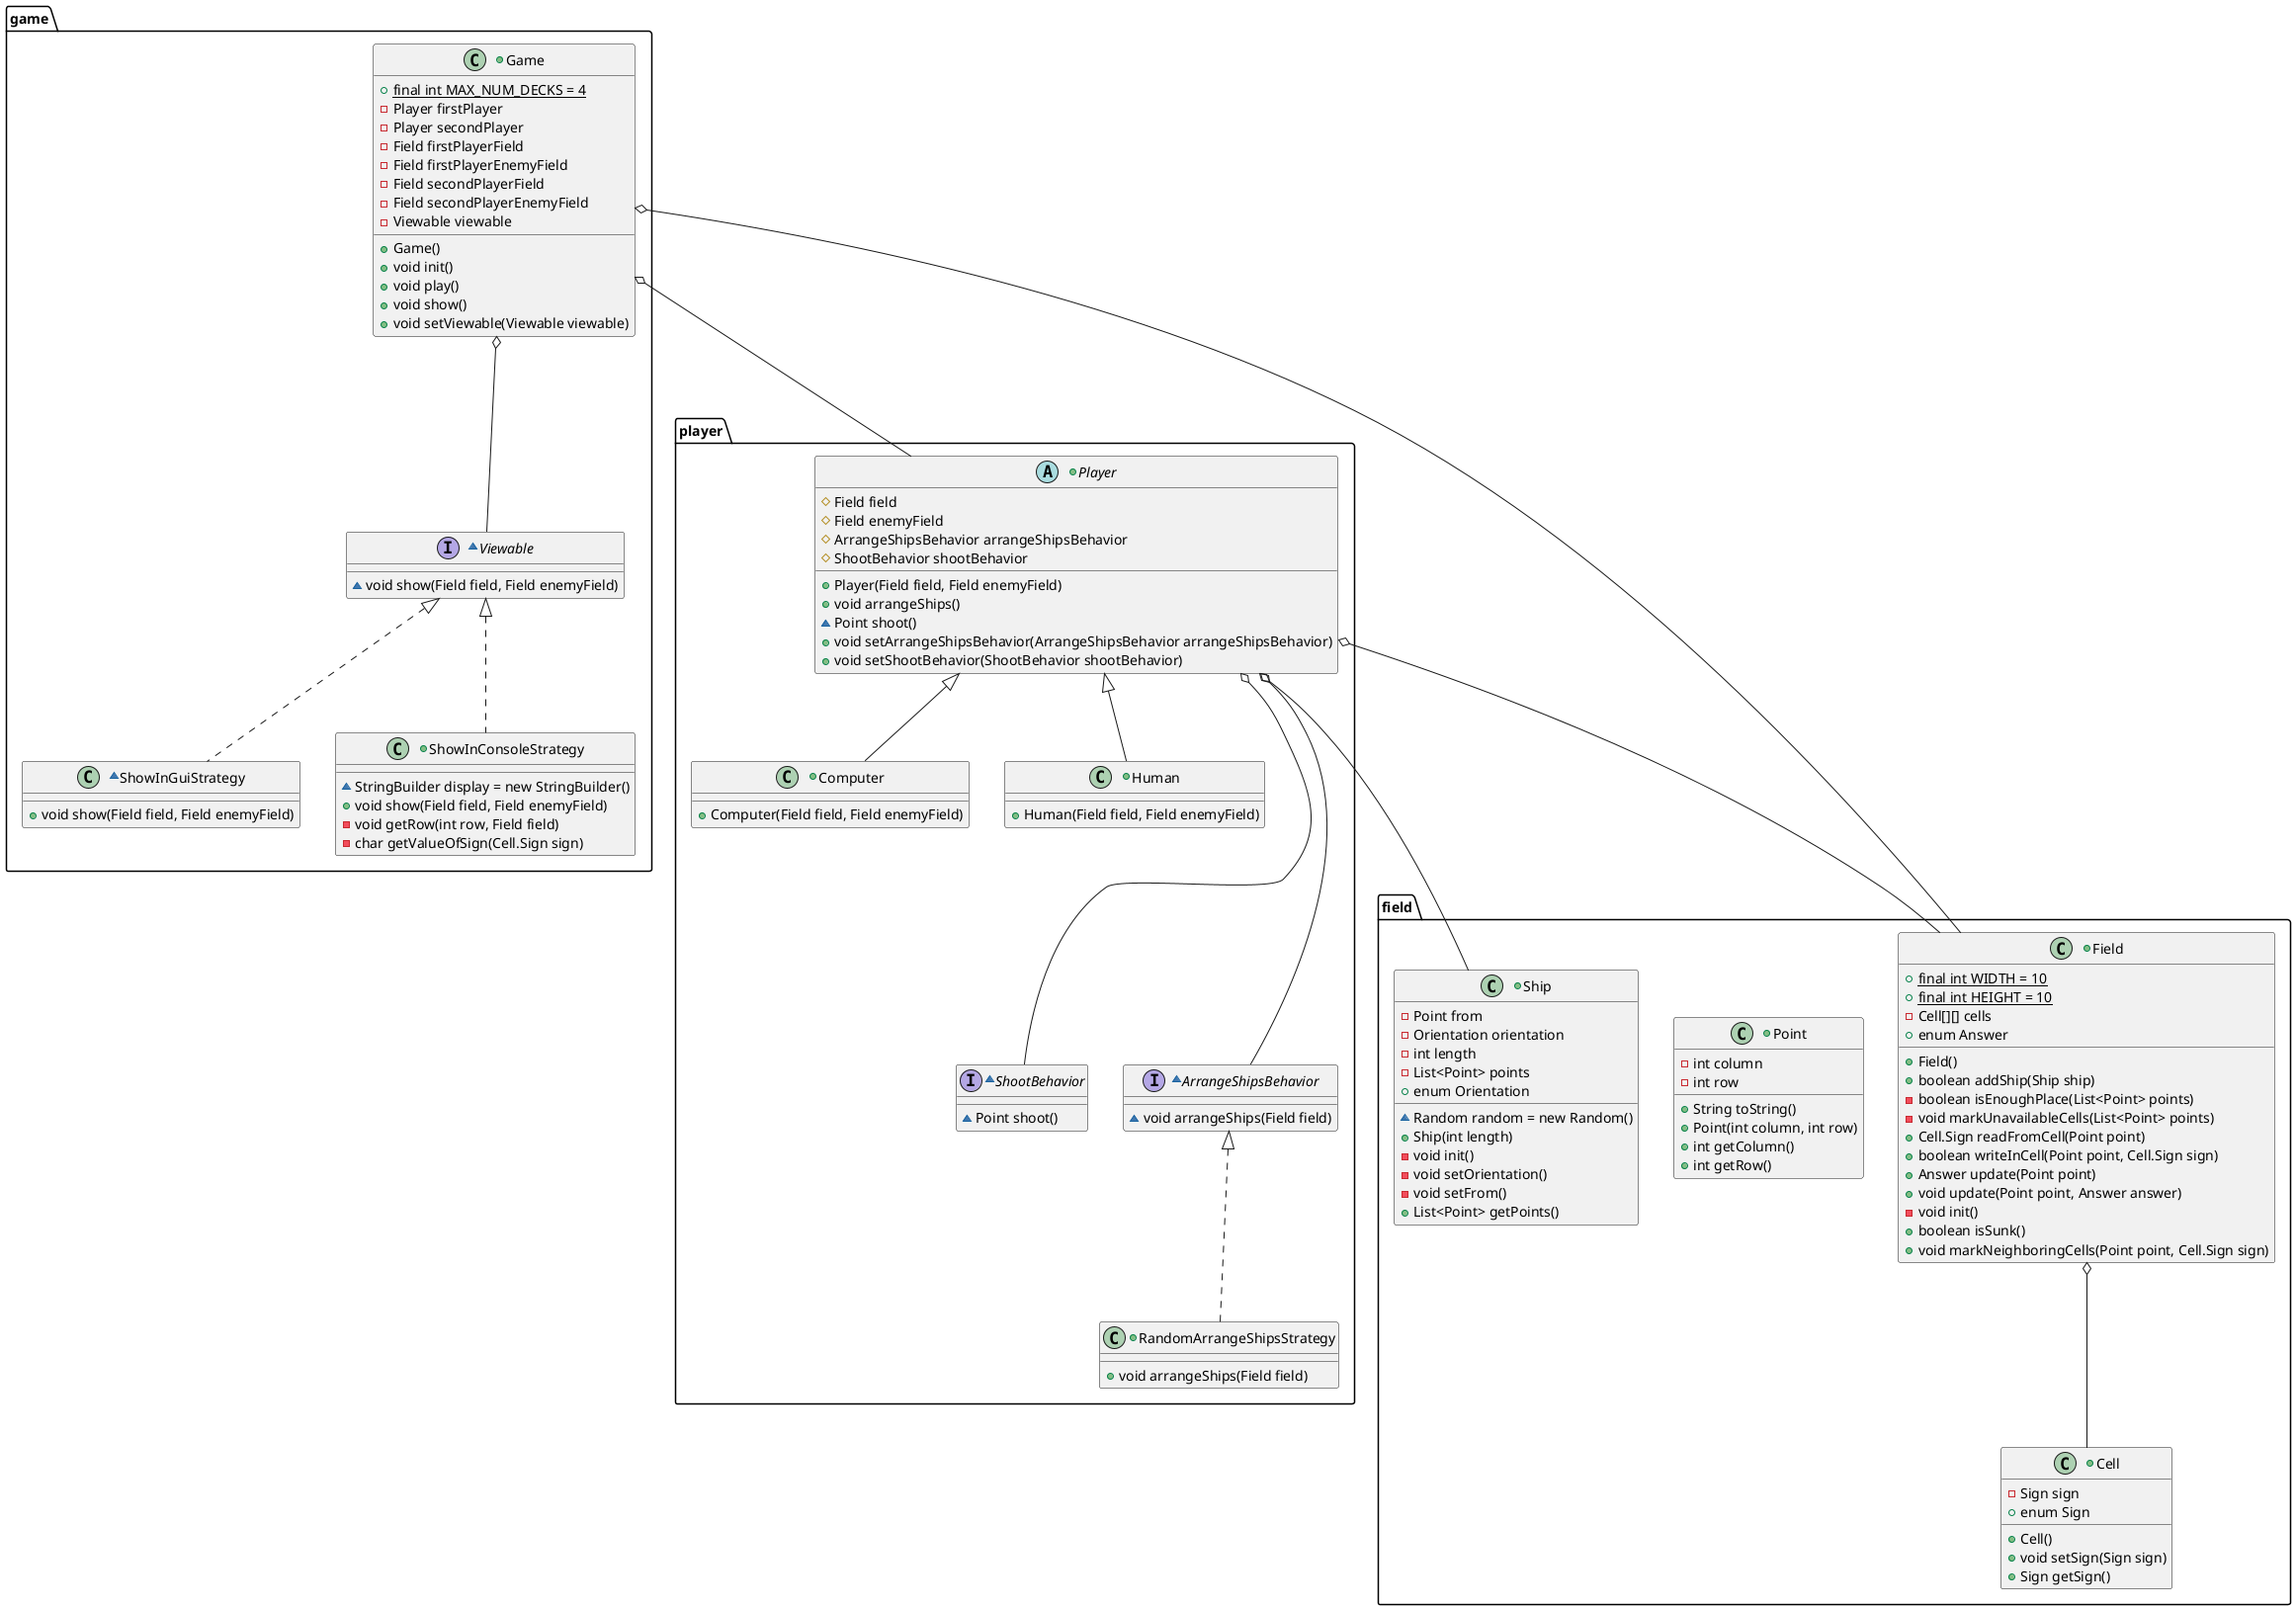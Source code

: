 @startuml
package game {
+class Game {
    +{static}final int MAX_NUM_DECKS = 4
    -Player firstPlayer
    -Player secondPlayer
    -Field firstPlayerField
    -Field firstPlayerEnemyField
    -Field secondPlayerField
    -Field secondPlayerEnemyField
    -Viewable viewable

    +Game() 
    +void init() 
    +void play() 
    +void show() 
    +void setViewable(Viewable viewable) 
}
+class ShowInConsoleStrategy implements Viewable {
    ~StringBuilder display = new StringBuilder()
    +void show(Field field, Field enemyField) 
    -void getRow(int row, Field field) 
    -char getValueOfSign(Cell.Sign sign) 
}
~class ShowInGuiStrategy implements Viewable {
    +void show(Field field, Field enemyField) 
}
~interface Viewable {
    ~void show(Field field, Field enemyField)
}
}
package field {
+class Cell {
    -Sign sign
    +enum Sign 

    +Cell() 
    +void setSign(Sign sign) 
    +Sign getSign() 
}
+class Field {
    +{static}final int WIDTH = 10
    +{static}final int HEIGHT = 10
    -Cell[][] cells
    +enum Answer 

    +Field() 
    +boolean addShip(Ship ship) 
    -boolean isEnoughPlace(List<Point> points) 
    -void markUnavailableCells(List<Point> points) 
    +Cell.Sign readFromCell(Point point) 
    +boolean writeInCell(Point point, Cell.Sign sign) 
    +Answer update(Point point) 
    +void update(Point point, Answer answer) 
    -void init() 
    +boolean isSunk() 
    +void markNeighboringCells(Point point, Cell.Sign sign) 
}
+class Point {
    -int column
    -int row

    +String toString() 
    +Point(int column, int row) 
    +int getColumn() 
    +int getRow() 
}
+class Ship {
    ~Random random = new Random()
    -Point from
    -Orientation orientation
    -int length
    -List<Point> points
    +enum Orientation 
    +Ship(int length) 
    -void init() 
    -void setOrientation() 
    -void setFrom() 
    +List<Point> getPoints() 
}
}
package player {
~interface ArrangeShipsBehavior {
    ~void arrangeShips(Field field)
}
+class Computer extends Player {
    +Computer(Field field, Field enemyField) 
}
+class Human extends Player {
    +Human(Field field, Field enemyField) 
}
+abstract class Player {
    #Field field
    #Field enemyField
    #ArrangeShipsBehavior arrangeShipsBehavior
    #ShootBehavior shootBehavior

    +Player(Field field, Field enemyField) 
    +void arrangeShips() 
    ~Point shoot() 
    +void setArrangeShipsBehavior(ArrangeShipsBehavior arrangeShipsBehavior) 
    +void setShootBehavior(ShootBehavior shootBehavior) 
}
+class RandomArrangeShipsStrategy implements ArrangeShipsBehavior {

    +void arrangeShips(Field field) 
}
~interface ShootBehavior {
    ~Point shoot()
}
}
Game o--- Player
Game o--- Field
Game o--- Viewable
Field o--- Cell
Player o--- ArrangeShipsBehavior
Player o--- ShootBehavior
Player o--- Field
Player o--- Ship
@enduml
